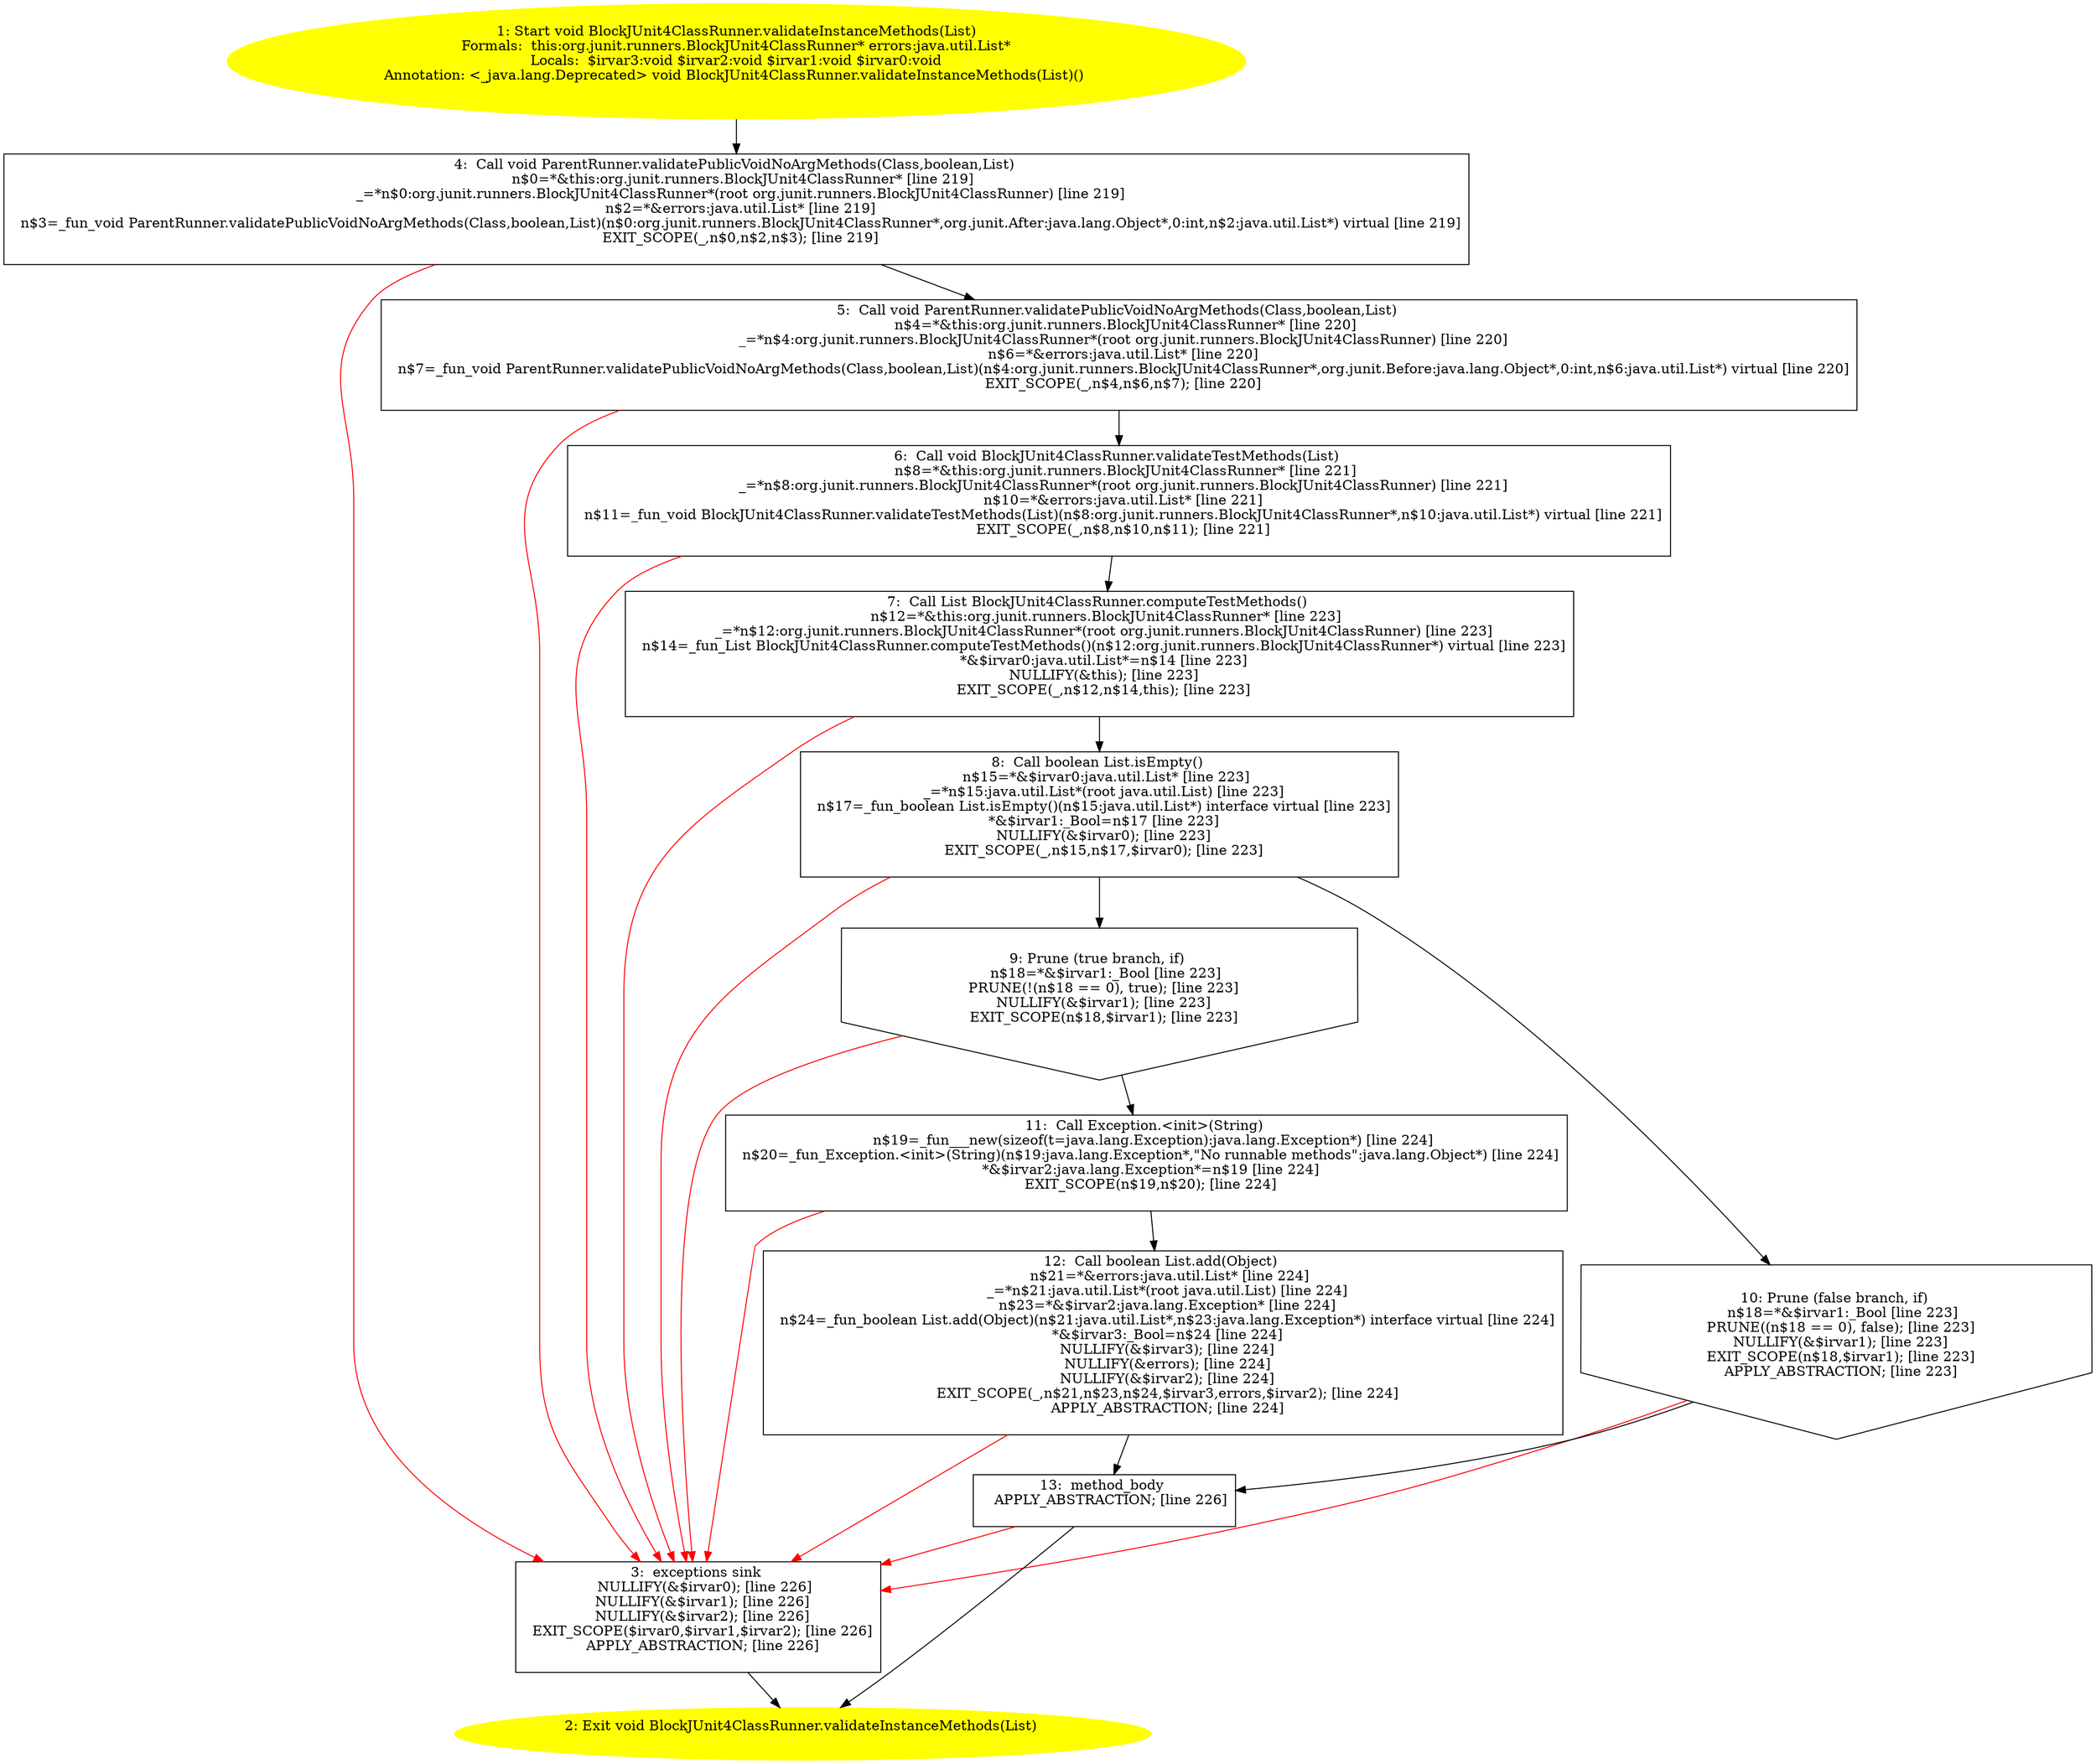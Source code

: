 /* @generated */
digraph cfg {
"org.junit.runners.BlockJUnit4ClassRunner.validateInstanceMethods(java.util.List):void.972c2482586e016f1faff67e82f957aa_1" [label="1: Start void BlockJUnit4ClassRunner.validateInstanceMethods(List)\nFormals:  this:org.junit.runners.BlockJUnit4ClassRunner* errors:java.util.List*\nLocals:  $irvar3:void $irvar2:void $irvar1:void $irvar0:void\nAnnotation: <_java.lang.Deprecated> void BlockJUnit4ClassRunner.validateInstanceMethods(List)() \n  " color=yellow style=filled]
	

	 "org.junit.runners.BlockJUnit4ClassRunner.validateInstanceMethods(java.util.List):void.972c2482586e016f1faff67e82f957aa_1" -> "org.junit.runners.BlockJUnit4ClassRunner.validateInstanceMethods(java.util.List):void.972c2482586e016f1faff67e82f957aa_4" ;
"org.junit.runners.BlockJUnit4ClassRunner.validateInstanceMethods(java.util.List):void.972c2482586e016f1faff67e82f957aa_2" [label="2: Exit void BlockJUnit4ClassRunner.validateInstanceMethods(List) \n  " color=yellow style=filled]
	

"org.junit.runners.BlockJUnit4ClassRunner.validateInstanceMethods(java.util.List):void.972c2482586e016f1faff67e82f957aa_3" [label="3:  exceptions sink \n   NULLIFY(&$irvar0); [line 226]\n  NULLIFY(&$irvar1); [line 226]\n  NULLIFY(&$irvar2); [line 226]\n  EXIT_SCOPE($irvar0,$irvar1,$irvar2); [line 226]\n  APPLY_ABSTRACTION; [line 226]\n " shape="box"]
	

	 "org.junit.runners.BlockJUnit4ClassRunner.validateInstanceMethods(java.util.List):void.972c2482586e016f1faff67e82f957aa_3" -> "org.junit.runners.BlockJUnit4ClassRunner.validateInstanceMethods(java.util.List):void.972c2482586e016f1faff67e82f957aa_2" ;
"org.junit.runners.BlockJUnit4ClassRunner.validateInstanceMethods(java.util.List):void.972c2482586e016f1faff67e82f957aa_4" [label="4:  Call void ParentRunner.validatePublicVoidNoArgMethods(Class,boolean,List) \n   n$0=*&this:org.junit.runners.BlockJUnit4ClassRunner* [line 219]\n  _=*n$0:org.junit.runners.BlockJUnit4ClassRunner*(root org.junit.runners.BlockJUnit4ClassRunner) [line 219]\n  n$2=*&errors:java.util.List* [line 219]\n  n$3=_fun_void ParentRunner.validatePublicVoidNoArgMethods(Class,boolean,List)(n$0:org.junit.runners.BlockJUnit4ClassRunner*,org.junit.After:java.lang.Object*,0:int,n$2:java.util.List*) virtual [line 219]\n  EXIT_SCOPE(_,n$0,n$2,n$3); [line 219]\n " shape="box"]
	

	 "org.junit.runners.BlockJUnit4ClassRunner.validateInstanceMethods(java.util.List):void.972c2482586e016f1faff67e82f957aa_4" -> "org.junit.runners.BlockJUnit4ClassRunner.validateInstanceMethods(java.util.List):void.972c2482586e016f1faff67e82f957aa_5" ;
	 "org.junit.runners.BlockJUnit4ClassRunner.validateInstanceMethods(java.util.List):void.972c2482586e016f1faff67e82f957aa_4" -> "org.junit.runners.BlockJUnit4ClassRunner.validateInstanceMethods(java.util.List):void.972c2482586e016f1faff67e82f957aa_3" [color="red" ];
"org.junit.runners.BlockJUnit4ClassRunner.validateInstanceMethods(java.util.List):void.972c2482586e016f1faff67e82f957aa_5" [label="5:  Call void ParentRunner.validatePublicVoidNoArgMethods(Class,boolean,List) \n   n$4=*&this:org.junit.runners.BlockJUnit4ClassRunner* [line 220]\n  _=*n$4:org.junit.runners.BlockJUnit4ClassRunner*(root org.junit.runners.BlockJUnit4ClassRunner) [line 220]\n  n$6=*&errors:java.util.List* [line 220]\n  n$7=_fun_void ParentRunner.validatePublicVoidNoArgMethods(Class,boolean,List)(n$4:org.junit.runners.BlockJUnit4ClassRunner*,org.junit.Before:java.lang.Object*,0:int,n$6:java.util.List*) virtual [line 220]\n  EXIT_SCOPE(_,n$4,n$6,n$7); [line 220]\n " shape="box"]
	

	 "org.junit.runners.BlockJUnit4ClassRunner.validateInstanceMethods(java.util.List):void.972c2482586e016f1faff67e82f957aa_5" -> "org.junit.runners.BlockJUnit4ClassRunner.validateInstanceMethods(java.util.List):void.972c2482586e016f1faff67e82f957aa_6" ;
	 "org.junit.runners.BlockJUnit4ClassRunner.validateInstanceMethods(java.util.List):void.972c2482586e016f1faff67e82f957aa_5" -> "org.junit.runners.BlockJUnit4ClassRunner.validateInstanceMethods(java.util.List):void.972c2482586e016f1faff67e82f957aa_3" [color="red" ];
"org.junit.runners.BlockJUnit4ClassRunner.validateInstanceMethods(java.util.List):void.972c2482586e016f1faff67e82f957aa_6" [label="6:  Call void BlockJUnit4ClassRunner.validateTestMethods(List) \n   n$8=*&this:org.junit.runners.BlockJUnit4ClassRunner* [line 221]\n  _=*n$8:org.junit.runners.BlockJUnit4ClassRunner*(root org.junit.runners.BlockJUnit4ClassRunner) [line 221]\n  n$10=*&errors:java.util.List* [line 221]\n  n$11=_fun_void BlockJUnit4ClassRunner.validateTestMethods(List)(n$8:org.junit.runners.BlockJUnit4ClassRunner*,n$10:java.util.List*) virtual [line 221]\n  EXIT_SCOPE(_,n$8,n$10,n$11); [line 221]\n " shape="box"]
	

	 "org.junit.runners.BlockJUnit4ClassRunner.validateInstanceMethods(java.util.List):void.972c2482586e016f1faff67e82f957aa_6" -> "org.junit.runners.BlockJUnit4ClassRunner.validateInstanceMethods(java.util.List):void.972c2482586e016f1faff67e82f957aa_7" ;
	 "org.junit.runners.BlockJUnit4ClassRunner.validateInstanceMethods(java.util.List):void.972c2482586e016f1faff67e82f957aa_6" -> "org.junit.runners.BlockJUnit4ClassRunner.validateInstanceMethods(java.util.List):void.972c2482586e016f1faff67e82f957aa_3" [color="red" ];
"org.junit.runners.BlockJUnit4ClassRunner.validateInstanceMethods(java.util.List):void.972c2482586e016f1faff67e82f957aa_7" [label="7:  Call List BlockJUnit4ClassRunner.computeTestMethods() \n   n$12=*&this:org.junit.runners.BlockJUnit4ClassRunner* [line 223]\n  _=*n$12:org.junit.runners.BlockJUnit4ClassRunner*(root org.junit.runners.BlockJUnit4ClassRunner) [line 223]\n  n$14=_fun_List BlockJUnit4ClassRunner.computeTestMethods()(n$12:org.junit.runners.BlockJUnit4ClassRunner*) virtual [line 223]\n  *&$irvar0:java.util.List*=n$14 [line 223]\n  NULLIFY(&this); [line 223]\n  EXIT_SCOPE(_,n$12,n$14,this); [line 223]\n " shape="box"]
	

	 "org.junit.runners.BlockJUnit4ClassRunner.validateInstanceMethods(java.util.List):void.972c2482586e016f1faff67e82f957aa_7" -> "org.junit.runners.BlockJUnit4ClassRunner.validateInstanceMethods(java.util.List):void.972c2482586e016f1faff67e82f957aa_8" ;
	 "org.junit.runners.BlockJUnit4ClassRunner.validateInstanceMethods(java.util.List):void.972c2482586e016f1faff67e82f957aa_7" -> "org.junit.runners.BlockJUnit4ClassRunner.validateInstanceMethods(java.util.List):void.972c2482586e016f1faff67e82f957aa_3" [color="red" ];
"org.junit.runners.BlockJUnit4ClassRunner.validateInstanceMethods(java.util.List):void.972c2482586e016f1faff67e82f957aa_8" [label="8:  Call boolean List.isEmpty() \n   n$15=*&$irvar0:java.util.List* [line 223]\n  _=*n$15:java.util.List*(root java.util.List) [line 223]\n  n$17=_fun_boolean List.isEmpty()(n$15:java.util.List*) interface virtual [line 223]\n  *&$irvar1:_Bool=n$17 [line 223]\n  NULLIFY(&$irvar0); [line 223]\n  EXIT_SCOPE(_,n$15,n$17,$irvar0); [line 223]\n " shape="box"]
	

	 "org.junit.runners.BlockJUnit4ClassRunner.validateInstanceMethods(java.util.List):void.972c2482586e016f1faff67e82f957aa_8" -> "org.junit.runners.BlockJUnit4ClassRunner.validateInstanceMethods(java.util.List):void.972c2482586e016f1faff67e82f957aa_9" ;
	 "org.junit.runners.BlockJUnit4ClassRunner.validateInstanceMethods(java.util.List):void.972c2482586e016f1faff67e82f957aa_8" -> "org.junit.runners.BlockJUnit4ClassRunner.validateInstanceMethods(java.util.List):void.972c2482586e016f1faff67e82f957aa_10" ;
	 "org.junit.runners.BlockJUnit4ClassRunner.validateInstanceMethods(java.util.List):void.972c2482586e016f1faff67e82f957aa_8" -> "org.junit.runners.BlockJUnit4ClassRunner.validateInstanceMethods(java.util.List):void.972c2482586e016f1faff67e82f957aa_3" [color="red" ];
"org.junit.runners.BlockJUnit4ClassRunner.validateInstanceMethods(java.util.List):void.972c2482586e016f1faff67e82f957aa_9" [label="9: Prune (true branch, if) \n   n$18=*&$irvar1:_Bool [line 223]\n  PRUNE(!(n$18 == 0), true); [line 223]\n  NULLIFY(&$irvar1); [line 223]\n  EXIT_SCOPE(n$18,$irvar1); [line 223]\n " shape="invhouse"]
	

	 "org.junit.runners.BlockJUnit4ClassRunner.validateInstanceMethods(java.util.List):void.972c2482586e016f1faff67e82f957aa_9" -> "org.junit.runners.BlockJUnit4ClassRunner.validateInstanceMethods(java.util.List):void.972c2482586e016f1faff67e82f957aa_11" ;
	 "org.junit.runners.BlockJUnit4ClassRunner.validateInstanceMethods(java.util.List):void.972c2482586e016f1faff67e82f957aa_9" -> "org.junit.runners.BlockJUnit4ClassRunner.validateInstanceMethods(java.util.List):void.972c2482586e016f1faff67e82f957aa_3" [color="red" ];
"org.junit.runners.BlockJUnit4ClassRunner.validateInstanceMethods(java.util.List):void.972c2482586e016f1faff67e82f957aa_10" [label="10: Prune (false branch, if) \n   n$18=*&$irvar1:_Bool [line 223]\n  PRUNE((n$18 == 0), false); [line 223]\n  NULLIFY(&$irvar1); [line 223]\n  EXIT_SCOPE(n$18,$irvar1); [line 223]\n  APPLY_ABSTRACTION; [line 223]\n " shape="invhouse"]
	

	 "org.junit.runners.BlockJUnit4ClassRunner.validateInstanceMethods(java.util.List):void.972c2482586e016f1faff67e82f957aa_10" -> "org.junit.runners.BlockJUnit4ClassRunner.validateInstanceMethods(java.util.List):void.972c2482586e016f1faff67e82f957aa_13" ;
	 "org.junit.runners.BlockJUnit4ClassRunner.validateInstanceMethods(java.util.List):void.972c2482586e016f1faff67e82f957aa_10" -> "org.junit.runners.BlockJUnit4ClassRunner.validateInstanceMethods(java.util.List):void.972c2482586e016f1faff67e82f957aa_3" [color="red" ];
"org.junit.runners.BlockJUnit4ClassRunner.validateInstanceMethods(java.util.List):void.972c2482586e016f1faff67e82f957aa_11" [label="11:  Call Exception.<init>(String) \n   n$19=_fun___new(sizeof(t=java.lang.Exception):java.lang.Exception*) [line 224]\n  n$20=_fun_Exception.<init>(String)(n$19:java.lang.Exception*,\"No runnable methods\":java.lang.Object*) [line 224]\n  *&$irvar2:java.lang.Exception*=n$19 [line 224]\n  EXIT_SCOPE(n$19,n$20); [line 224]\n " shape="box"]
	

	 "org.junit.runners.BlockJUnit4ClassRunner.validateInstanceMethods(java.util.List):void.972c2482586e016f1faff67e82f957aa_11" -> "org.junit.runners.BlockJUnit4ClassRunner.validateInstanceMethods(java.util.List):void.972c2482586e016f1faff67e82f957aa_12" ;
	 "org.junit.runners.BlockJUnit4ClassRunner.validateInstanceMethods(java.util.List):void.972c2482586e016f1faff67e82f957aa_11" -> "org.junit.runners.BlockJUnit4ClassRunner.validateInstanceMethods(java.util.List):void.972c2482586e016f1faff67e82f957aa_3" [color="red" ];
"org.junit.runners.BlockJUnit4ClassRunner.validateInstanceMethods(java.util.List):void.972c2482586e016f1faff67e82f957aa_12" [label="12:  Call boolean List.add(Object) \n   n$21=*&errors:java.util.List* [line 224]\n  _=*n$21:java.util.List*(root java.util.List) [line 224]\n  n$23=*&$irvar2:java.lang.Exception* [line 224]\n  n$24=_fun_boolean List.add(Object)(n$21:java.util.List*,n$23:java.lang.Exception*) interface virtual [line 224]\n  *&$irvar3:_Bool=n$24 [line 224]\n  NULLIFY(&$irvar3); [line 224]\n  NULLIFY(&errors); [line 224]\n  NULLIFY(&$irvar2); [line 224]\n  EXIT_SCOPE(_,n$21,n$23,n$24,$irvar3,errors,$irvar2); [line 224]\n  APPLY_ABSTRACTION; [line 224]\n " shape="box"]
	

	 "org.junit.runners.BlockJUnit4ClassRunner.validateInstanceMethods(java.util.List):void.972c2482586e016f1faff67e82f957aa_12" -> "org.junit.runners.BlockJUnit4ClassRunner.validateInstanceMethods(java.util.List):void.972c2482586e016f1faff67e82f957aa_13" ;
	 "org.junit.runners.BlockJUnit4ClassRunner.validateInstanceMethods(java.util.List):void.972c2482586e016f1faff67e82f957aa_12" -> "org.junit.runners.BlockJUnit4ClassRunner.validateInstanceMethods(java.util.List):void.972c2482586e016f1faff67e82f957aa_3" [color="red" ];
"org.junit.runners.BlockJUnit4ClassRunner.validateInstanceMethods(java.util.List):void.972c2482586e016f1faff67e82f957aa_13" [label="13:  method_body \n   APPLY_ABSTRACTION; [line 226]\n " shape="box"]
	

	 "org.junit.runners.BlockJUnit4ClassRunner.validateInstanceMethods(java.util.List):void.972c2482586e016f1faff67e82f957aa_13" -> "org.junit.runners.BlockJUnit4ClassRunner.validateInstanceMethods(java.util.List):void.972c2482586e016f1faff67e82f957aa_2" ;
	 "org.junit.runners.BlockJUnit4ClassRunner.validateInstanceMethods(java.util.List):void.972c2482586e016f1faff67e82f957aa_13" -> "org.junit.runners.BlockJUnit4ClassRunner.validateInstanceMethods(java.util.List):void.972c2482586e016f1faff67e82f957aa_3" [color="red" ];
}

